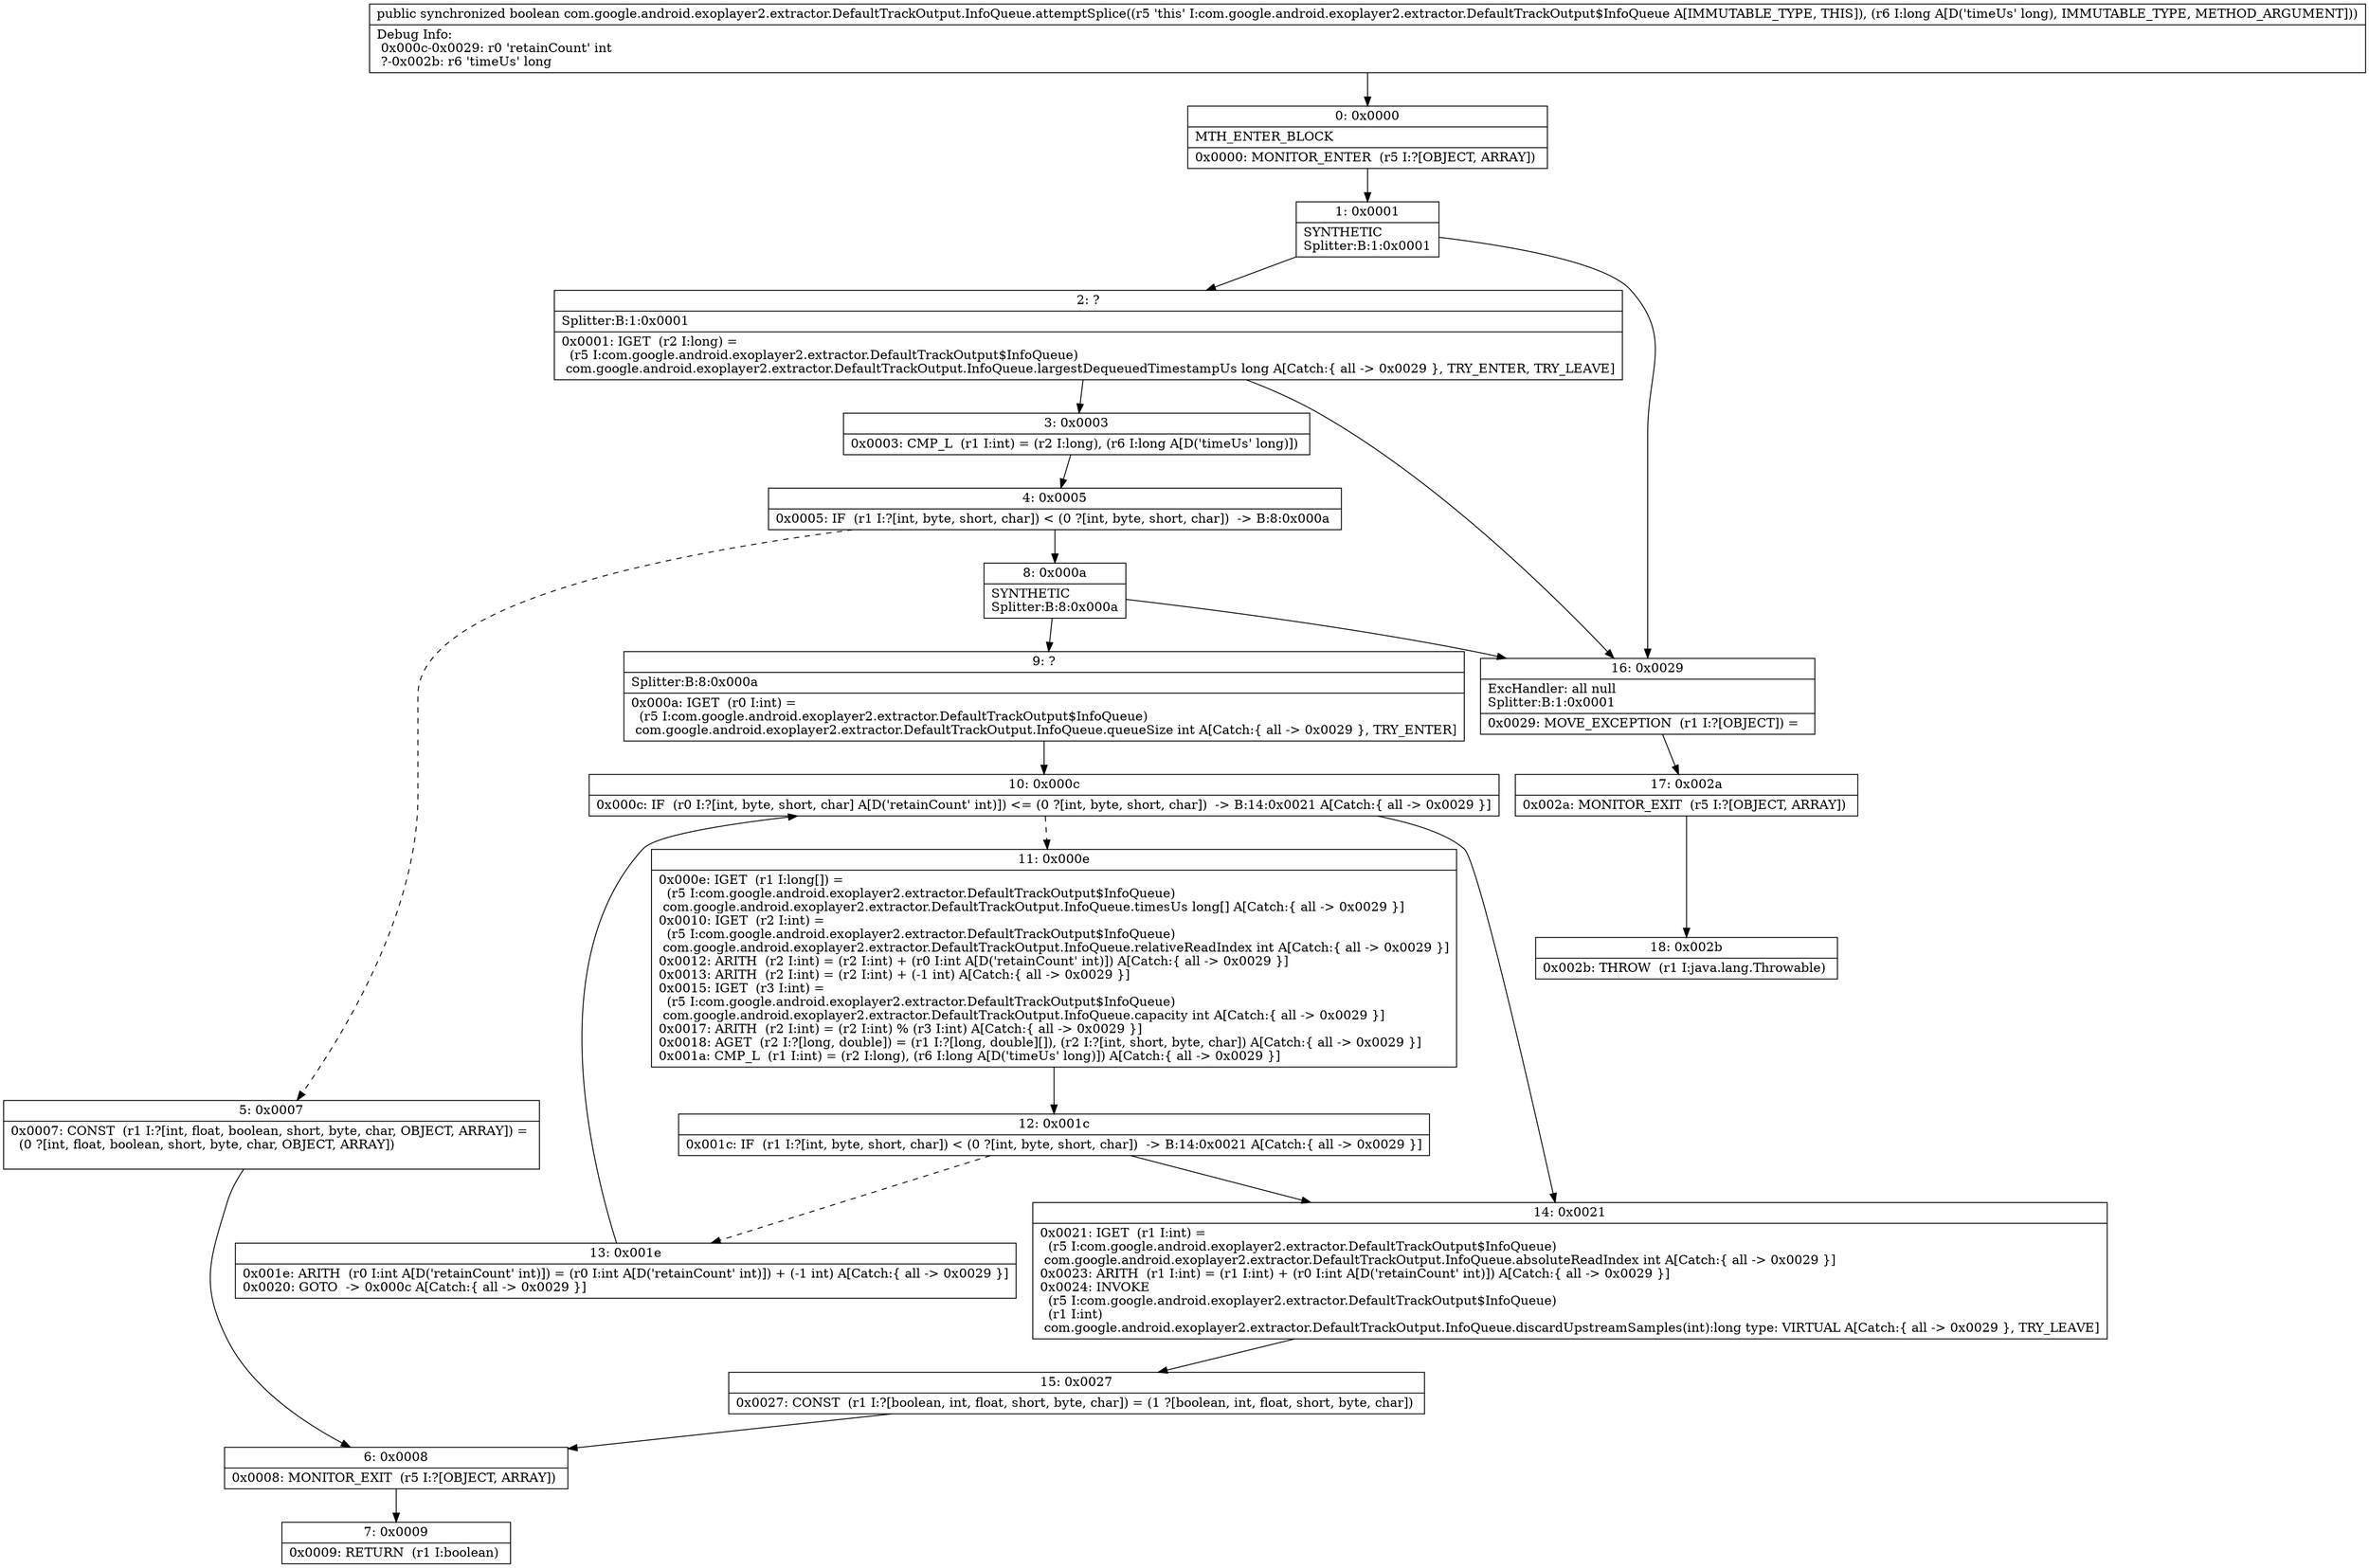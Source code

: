 digraph "CFG forcom.google.android.exoplayer2.extractor.DefaultTrackOutput.InfoQueue.attemptSplice(J)Z" {
Node_0 [shape=record,label="{0\:\ 0x0000|MTH_ENTER_BLOCK\l|0x0000: MONITOR_ENTER  (r5 I:?[OBJECT, ARRAY]) \l}"];
Node_1 [shape=record,label="{1\:\ 0x0001|SYNTHETIC\lSplitter:B:1:0x0001\l}"];
Node_2 [shape=record,label="{2\:\ ?|Splitter:B:1:0x0001\l|0x0001: IGET  (r2 I:long) = \l  (r5 I:com.google.android.exoplayer2.extractor.DefaultTrackOutput$InfoQueue)\l com.google.android.exoplayer2.extractor.DefaultTrackOutput.InfoQueue.largestDequeuedTimestampUs long A[Catch:\{ all \-\> 0x0029 \}, TRY_ENTER, TRY_LEAVE]\l}"];
Node_3 [shape=record,label="{3\:\ 0x0003|0x0003: CMP_L  (r1 I:int) = (r2 I:long), (r6 I:long A[D('timeUs' long)]) \l}"];
Node_4 [shape=record,label="{4\:\ 0x0005|0x0005: IF  (r1 I:?[int, byte, short, char]) \< (0 ?[int, byte, short, char])  \-\> B:8:0x000a \l}"];
Node_5 [shape=record,label="{5\:\ 0x0007|0x0007: CONST  (r1 I:?[int, float, boolean, short, byte, char, OBJECT, ARRAY]) = \l  (0 ?[int, float, boolean, short, byte, char, OBJECT, ARRAY])\l \l}"];
Node_6 [shape=record,label="{6\:\ 0x0008|0x0008: MONITOR_EXIT  (r5 I:?[OBJECT, ARRAY]) \l}"];
Node_7 [shape=record,label="{7\:\ 0x0009|0x0009: RETURN  (r1 I:boolean) \l}"];
Node_8 [shape=record,label="{8\:\ 0x000a|SYNTHETIC\lSplitter:B:8:0x000a\l}"];
Node_9 [shape=record,label="{9\:\ ?|Splitter:B:8:0x000a\l|0x000a: IGET  (r0 I:int) = \l  (r5 I:com.google.android.exoplayer2.extractor.DefaultTrackOutput$InfoQueue)\l com.google.android.exoplayer2.extractor.DefaultTrackOutput.InfoQueue.queueSize int A[Catch:\{ all \-\> 0x0029 \}, TRY_ENTER]\l}"];
Node_10 [shape=record,label="{10\:\ 0x000c|0x000c: IF  (r0 I:?[int, byte, short, char] A[D('retainCount' int)]) \<= (0 ?[int, byte, short, char])  \-\> B:14:0x0021 A[Catch:\{ all \-\> 0x0029 \}]\l}"];
Node_11 [shape=record,label="{11\:\ 0x000e|0x000e: IGET  (r1 I:long[]) = \l  (r5 I:com.google.android.exoplayer2.extractor.DefaultTrackOutput$InfoQueue)\l com.google.android.exoplayer2.extractor.DefaultTrackOutput.InfoQueue.timesUs long[] A[Catch:\{ all \-\> 0x0029 \}]\l0x0010: IGET  (r2 I:int) = \l  (r5 I:com.google.android.exoplayer2.extractor.DefaultTrackOutput$InfoQueue)\l com.google.android.exoplayer2.extractor.DefaultTrackOutput.InfoQueue.relativeReadIndex int A[Catch:\{ all \-\> 0x0029 \}]\l0x0012: ARITH  (r2 I:int) = (r2 I:int) + (r0 I:int A[D('retainCount' int)]) A[Catch:\{ all \-\> 0x0029 \}]\l0x0013: ARITH  (r2 I:int) = (r2 I:int) + (\-1 int) A[Catch:\{ all \-\> 0x0029 \}]\l0x0015: IGET  (r3 I:int) = \l  (r5 I:com.google.android.exoplayer2.extractor.DefaultTrackOutput$InfoQueue)\l com.google.android.exoplayer2.extractor.DefaultTrackOutput.InfoQueue.capacity int A[Catch:\{ all \-\> 0x0029 \}]\l0x0017: ARITH  (r2 I:int) = (r2 I:int) % (r3 I:int) A[Catch:\{ all \-\> 0x0029 \}]\l0x0018: AGET  (r2 I:?[long, double]) = (r1 I:?[long, double][]), (r2 I:?[int, short, byte, char]) A[Catch:\{ all \-\> 0x0029 \}]\l0x001a: CMP_L  (r1 I:int) = (r2 I:long), (r6 I:long A[D('timeUs' long)]) A[Catch:\{ all \-\> 0x0029 \}]\l}"];
Node_12 [shape=record,label="{12\:\ 0x001c|0x001c: IF  (r1 I:?[int, byte, short, char]) \< (0 ?[int, byte, short, char])  \-\> B:14:0x0021 A[Catch:\{ all \-\> 0x0029 \}]\l}"];
Node_13 [shape=record,label="{13\:\ 0x001e|0x001e: ARITH  (r0 I:int A[D('retainCount' int)]) = (r0 I:int A[D('retainCount' int)]) + (\-1 int) A[Catch:\{ all \-\> 0x0029 \}]\l0x0020: GOTO  \-\> 0x000c A[Catch:\{ all \-\> 0x0029 \}]\l}"];
Node_14 [shape=record,label="{14\:\ 0x0021|0x0021: IGET  (r1 I:int) = \l  (r5 I:com.google.android.exoplayer2.extractor.DefaultTrackOutput$InfoQueue)\l com.google.android.exoplayer2.extractor.DefaultTrackOutput.InfoQueue.absoluteReadIndex int A[Catch:\{ all \-\> 0x0029 \}]\l0x0023: ARITH  (r1 I:int) = (r1 I:int) + (r0 I:int A[D('retainCount' int)]) A[Catch:\{ all \-\> 0x0029 \}]\l0x0024: INVOKE  \l  (r5 I:com.google.android.exoplayer2.extractor.DefaultTrackOutput$InfoQueue)\l  (r1 I:int)\l com.google.android.exoplayer2.extractor.DefaultTrackOutput.InfoQueue.discardUpstreamSamples(int):long type: VIRTUAL A[Catch:\{ all \-\> 0x0029 \}, TRY_LEAVE]\l}"];
Node_15 [shape=record,label="{15\:\ 0x0027|0x0027: CONST  (r1 I:?[boolean, int, float, short, byte, char]) = (1 ?[boolean, int, float, short, byte, char]) \l}"];
Node_16 [shape=record,label="{16\:\ 0x0029|ExcHandler: all null\lSplitter:B:1:0x0001\l|0x0029: MOVE_EXCEPTION  (r1 I:?[OBJECT]) =  \l}"];
Node_17 [shape=record,label="{17\:\ 0x002a|0x002a: MONITOR_EXIT  (r5 I:?[OBJECT, ARRAY]) \l}"];
Node_18 [shape=record,label="{18\:\ 0x002b|0x002b: THROW  (r1 I:java.lang.Throwable) \l}"];
MethodNode[shape=record,label="{public synchronized boolean com.google.android.exoplayer2.extractor.DefaultTrackOutput.InfoQueue.attemptSplice((r5 'this' I:com.google.android.exoplayer2.extractor.DefaultTrackOutput$InfoQueue A[IMMUTABLE_TYPE, THIS]), (r6 I:long A[D('timeUs' long), IMMUTABLE_TYPE, METHOD_ARGUMENT]))  | Debug Info:\l  0x000c\-0x0029: r0 'retainCount' int\l  ?\-0x002b: r6 'timeUs' long\l}"];
MethodNode -> Node_0;
Node_0 -> Node_1;
Node_1 -> Node_2;
Node_1 -> Node_16;
Node_2 -> Node_3;
Node_2 -> Node_16;
Node_3 -> Node_4;
Node_4 -> Node_5[style=dashed];
Node_4 -> Node_8;
Node_5 -> Node_6;
Node_6 -> Node_7;
Node_8 -> Node_9;
Node_8 -> Node_16;
Node_9 -> Node_10;
Node_10 -> Node_11[style=dashed];
Node_10 -> Node_14;
Node_11 -> Node_12;
Node_12 -> Node_13[style=dashed];
Node_12 -> Node_14;
Node_13 -> Node_10;
Node_14 -> Node_15;
Node_15 -> Node_6;
Node_16 -> Node_17;
Node_17 -> Node_18;
}

